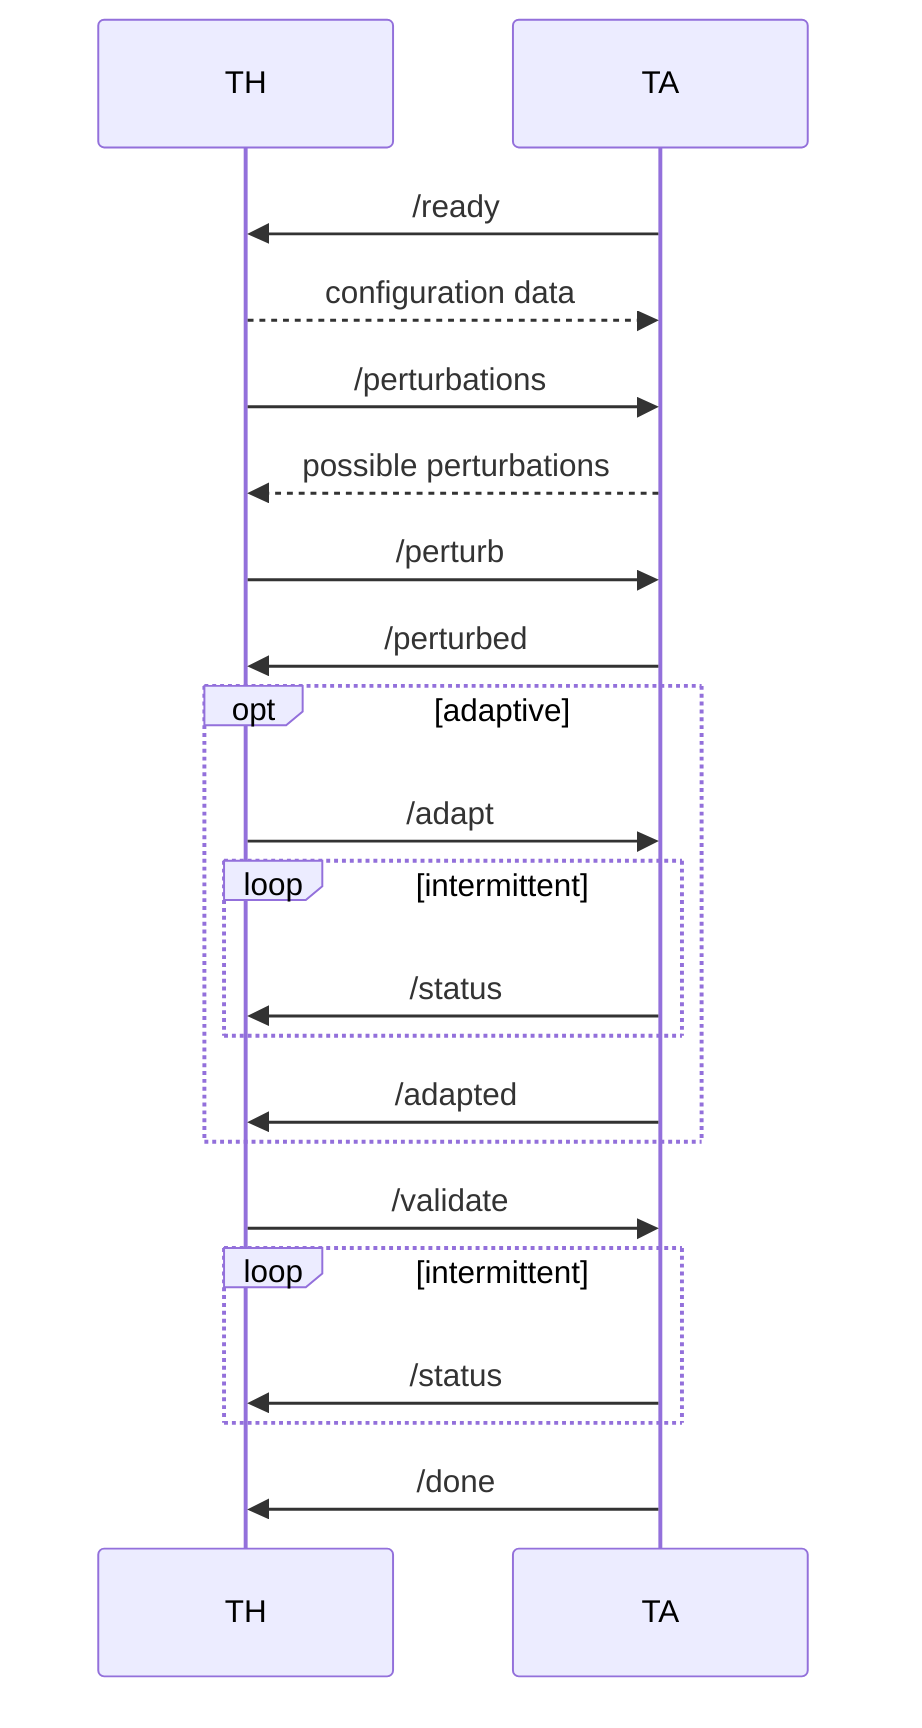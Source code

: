 sequenceDiagram
	participant TH
	participant TA

	TA ->> TH: /ready
	# Note over TA,TH: ??
	TH -->> TA: configuration data
	TH ->> TA: /perturbations
	TA -->> TH: possible perturbations
	TH ->> TA: /perturb
	## TA -->> TH: confirm application
	TA ->> TH: /perturbed  ## todo: this might be redundant

	opt adaptive
	     TH ->> TA: /adapt
	     loop intermittent
	     	  TA ->> TH: /status
	     end
	     TA ->> TH: /adapted
	end

	TH ->> TA: /validate
	loop intermittent
	     TA ->> TH: /status
	end
	TA ->> TH: /done